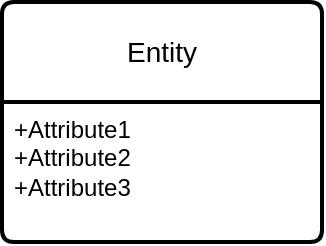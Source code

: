 <mxfile version="22.0.8" type="github">
  <diagram name="第 1 页" id="zIe4UrTv8okEE7L5FqvO">
    <mxGraphModel dx="2314" dy="1155" grid="1" gridSize="10" guides="1" tooltips="1" connect="1" arrows="1" fold="1" page="1" pageScale="1" pageWidth="160000" pageHeight="160000" math="0" shadow="0">
      <root>
        <mxCell id="0" />
        <mxCell id="1" parent="0" />
        <mxCell id="RhzKAZPlwH3aUedVsGTQ-1" value="Entity" style="swimlane;childLayout=stackLayout;horizontal=1;startSize=50;horizontalStack=0;rounded=1;fontSize=14;fontStyle=0;strokeWidth=2;resizeParent=0;resizeLast=1;shadow=0;dashed=0;align=center;arcSize=4;whiteSpace=wrap;html=1;" parent="1" vertex="1">
          <mxGeometry x="250" y="120" width="160" height="120" as="geometry" />
        </mxCell>
        <mxCell id="RhzKAZPlwH3aUedVsGTQ-2" value="+Attribute1&#xa;+Attribute2&#xa;+Attribute3" style="align=left;strokeColor=none;fillColor=none;spacingLeft=4;fontSize=12;verticalAlign=top;resizable=0;rotatable=0;part=1;html=1;" parent="RhzKAZPlwH3aUedVsGTQ-1" vertex="1">
          <mxGeometry y="50" width="160" height="70" as="geometry" />
        </mxCell>
      </root>
    </mxGraphModel>
  </diagram>
</mxfile>
